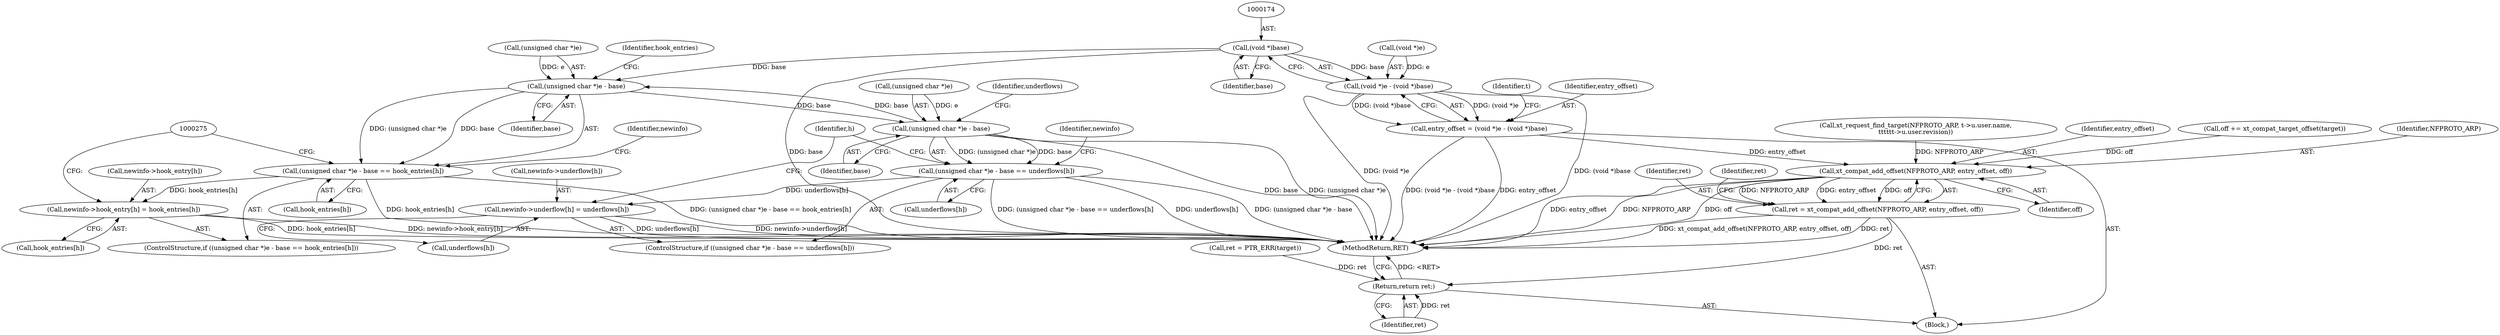 digraph "0_linux_6e94e0cfb0887e4013b3b930fa6ab1fe6bb6ba91@pointer" {
"1000173" [label="(Call,(void *)base)"];
"1000169" [label="(Call,(void *)e - (void *)base)"];
"1000167" [label="(Call,entry_offset = (void *)e - (void *)base)"];
"1000235" [label="(Call,xt_compat_add_offset(NFPROTO_ARP, entry_offset, off))"];
"1000233" [label="(Call,ret = xt_compat_add_offset(NFPROTO_ARP, entry_offset, off))"];
"1000319" [label="(Return,return ret;)"];
"1000254" [label="(Call,(unsigned char *)e - base)"];
"1000253" [label="(Call,(unsigned char *)e - base == hook_entries[h])"];
"1000262" [label="(Call,newinfo->hook_entry[h] = hook_entries[h])"];
"1000273" [label="(Call,(unsigned char *)e - base)"];
"1000272" [label="(Call,(unsigned char *)e - base == underflows[h])"];
"1000281" [label="(Call,newinfo->underflow[h] = underflows[h])"];
"1000238" [label="(Identifier,off)"];
"1000234" [label="(Identifier,ret)"];
"1000252" [label="(ControlStructure,if ((unsigned char *)e - base == hook_entries[h]))"];
"1000265" [label="(Identifier,newinfo)"];
"1000250" [label="(Identifier,h)"];
"1000258" [label="(Identifier,base)"];
"1000211" [label="(Call,ret = PTR_ERR(target))"];
"1000253" [label="(Call,(unsigned char *)e - base == hook_entries[h])"];
"1000167" [label="(Call,entry_offset = (void *)e - (void *)base)"];
"1000273" [label="(Call,(unsigned char *)e - base)"];
"1000268" [label="(Call,hook_entries[h])"];
"1000287" [label="(Call,underflows[h])"];
"1000277" [label="(Identifier,base)"];
"1000233" [label="(Call,ret = xt_compat_add_offset(NFPROTO_ARP, entry_offset, off))"];
"1000254" [label="(Call,(unsigned char *)e - base)"];
"1000175" [label="(Identifier,base)"];
"1000177" [label="(Identifier,t)"];
"1000112" [label="(Block,)"];
"1000282" [label="(Call,newinfo->underflow[h])"];
"1000182" [label="(Call,xt_request_find_target(NFPROTO_ARP, t->u.user.name,\n\t\t\t\t\tt->u.user.revision))"];
"1000272" [label="(Call,(unsigned char *)e - base == underflows[h])"];
"1000170" [label="(Call,(void *)e)"];
"1000255" [label="(Call,(unsigned char *)e)"];
"1000262" [label="(Call,newinfo->hook_entry[h] = hook_entries[h])"];
"1000284" [label="(Identifier,newinfo)"];
"1000260" [label="(Identifier,hook_entries)"];
"1000278" [label="(Call,underflows[h])"];
"1000173" [label="(Call,(void *)base)"];
"1000319" [label="(Return,return ret;)"];
"1000263" [label="(Call,newinfo->hook_entry[h])"];
"1000279" [label="(Identifier,underflows)"];
"1000271" [label="(ControlStructure,if ((unsigned char *)e - base == underflows[h]))"];
"1000237" [label="(Identifier,entry_offset)"];
"1000259" [label="(Call,hook_entries[h])"];
"1000225" [label="(Call,off += xt_compat_target_offset(target))"];
"1000169" [label="(Call,(void *)e - (void *)base)"];
"1000321" [label="(MethodReturn,RET)"];
"1000240" [label="(Identifier,ret)"];
"1000236" [label="(Identifier,NFPROTO_ARP)"];
"1000235" [label="(Call,xt_compat_add_offset(NFPROTO_ARP, entry_offset, off))"];
"1000320" [label="(Identifier,ret)"];
"1000281" [label="(Call,newinfo->underflow[h] = underflows[h])"];
"1000168" [label="(Identifier,entry_offset)"];
"1000274" [label="(Call,(unsigned char *)e)"];
"1000173" -> "1000169"  [label="AST: "];
"1000173" -> "1000175"  [label="CFG: "];
"1000174" -> "1000173"  [label="AST: "];
"1000175" -> "1000173"  [label="AST: "];
"1000169" -> "1000173"  [label="CFG: "];
"1000173" -> "1000321"  [label="DDG: base"];
"1000173" -> "1000169"  [label="DDG: base"];
"1000173" -> "1000254"  [label="DDG: base"];
"1000169" -> "1000167"  [label="AST: "];
"1000170" -> "1000169"  [label="AST: "];
"1000167" -> "1000169"  [label="CFG: "];
"1000169" -> "1000321"  [label="DDG: (void *)base"];
"1000169" -> "1000321"  [label="DDG: (void *)e"];
"1000169" -> "1000167"  [label="DDG: (void *)e"];
"1000169" -> "1000167"  [label="DDG: (void *)base"];
"1000170" -> "1000169"  [label="DDG: e"];
"1000167" -> "1000112"  [label="AST: "];
"1000168" -> "1000167"  [label="AST: "];
"1000177" -> "1000167"  [label="CFG: "];
"1000167" -> "1000321"  [label="DDG: entry_offset"];
"1000167" -> "1000321"  [label="DDG: (void *)e - (void *)base"];
"1000167" -> "1000235"  [label="DDG: entry_offset"];
"1000235" -> "1000233"  [label="AST: "];
"1000235" -> "1000238"  [label="CFG: "];
"1000236" -> "1000235"  [label="AST: "];
"1000237" -> "1000235"  [label="AST: "];
"1000238" -> "1000235"  [label="AST: "];
"1000233" -> "1000235"  [label="CFG: "];
"1000235" -> "1000321"  [label="DDG: entry_offset"];
"1000235" -> "1000321"  [label="DDG: NFPROTO_ARP"];
"1000235" -> "1000321"  [label="DDG: off"];
"1000235" -> "1000233"  [label="DDG: NFPROTO_ARP"];
"1000235" -> "1000233"  [label="DDG: entry_offset"];
"1000235" -> "1000233"  [label="DDG: off"];
"1000182" -> "1000235"  [label="DDG: NFPROTO_ARP"];
"1000225" -> "1000235"  [label="DDG: off"];
"1000233" -> "1000112"  [label="AST: "];
"1000234" -> "1000233"  [label="AST: "];
"1000240" -> "1000233"  [label="CFG: "];
"1000233" -> "1000321"  [label="DDG: xt_compat_add_offset(NFPROTO_ARP, entry_offset, off)"];
"1000233" -> "1000321"  [label="DDG: ret"];
"1000233" -> "1000319"  [label="DDG: ret"];
"1000319" -> "1000112"  [label="AST: "];
"1000319" -> "1000320"  [label="CFG: "];
"1000320" -> "1000319"  [label="AST: "];
"1000321" -> "1000319"  [label="CFG: "];
"1000319" -> "1000321"  [label="DDG: <RET>"];
"1000320" -> "1000319"  [label="DDG: ret"];
"1000211" -> "1000319"  [label="DDG: ret"];
"1000254" -> "1000253"  [label="AST: "];
"1000254" -> "1000258"  [label="CFG: "];
"1000255" -> "1000254"  [label="AST: "];
"1000258" -> "1000254"  [label="AST: "];
"1000260" -> "1000254"  [label="CFG: "];
"1000254" -> "1000253"  [label="DDG: (unsigned char *)e"];
"1000254" -> "1000253"  [label="DDG: base"];
"1000255" -> "1000254"  [label="DDG: e"];
"1000273" -> "1000254"  [label="DDG: base"];
"1000254" -> "1000273"  [label="DDG: base"];
"1000253" -> "1000252"  [label="AST: "];
"1000253" -> "1000259"  [label="CFG: "];
"1000259" -> "1000253"  [label="AST: "];
"1000265" -> "1000253"  [label="CFG: "];
"1000275" -> "1000253"  [label="CFG: "];
"1000253" -> "1000321"  [label="DDG: hook_entries[h]"];
"1000253" -> "1000321"  [label="DDG: (unsigned char *)e - base == hook_entries[h]"];
"1000253" -> "1000262"  [label="DDG: hook_entries[h]"];
"1000262" -> "1000252"  [label="AST: "];
"1000262" -> "1000268"  [label="CFG: "];
"1000263" -> "1000262"  [label="AST: "];
"1000268" -> "1000262"  [label="AST: "];
"1000275" -> "1000262"  [label="CFG: "];
"1000262" -> "1000321"  [label="DDG: hook_entries[h]"];
"1000262" -> "1000321"  [label="DDG: newinfo->hook_entry[h]"];
"1000273" -> "1000272"  [label="AST: "];
"1000273" -> "1000277"  [label="CFG: "];
"1000274" -> "1000273"  [label="AST: "];
"1000277" -> "1000273"  [label="AST: "];
"1000279" -> "1000273"  [label="CFG: "];
"1000273" -> "1000321"  [label="DDG: (unsigned char *)e"];
"1000273" -> "1000321"  [label="DDG: base"];
"1000273" -> "1000272"  [label="DDG: (unsigned char *)e"];
"1000273" -> "1000272"  [label="DDG: base"];
"1000274" -> "1000273"  [label="DDG: e"];
"1000272" -> "1000271"  [label="AST: "];
"1000272" -> "1000278"  [label="CFG: "];
"1000278" -> "1000272"  [label="AST: "];
"1000284" -> "1000272"  [label="CFG: "];
"1000250" -> "1000272"  [label="CFG: "];
"1000272" -> "1000321"  [label="DDG: underflows[h]"];
"1000272" -> "1000321"  [label="DDG: (unsigned char *)e - base"];
"1000272" -> "1000321"  [label="DDG: (unsigned char *)e - base == underflows[h]"];
"1000272" -> "1000281"  [label="DDG: underflows[h]"];
"1000281" -> "1000271"  [label="AST: "];
"1000281" -> "1000287"  [label="CFG: "];
"1000282" -> "1000281"  [label="AST: "];
"1000287" -> "1000281"  [label="AST: "];
"1000250" -> "1000281"  [label="CFG: "];
"1000281" -> "1000321"  [label="DDG: newinfo->underflow[h]"];
"1000281" -> "1000321"  [label="DDG: underflows[h]"];
}
